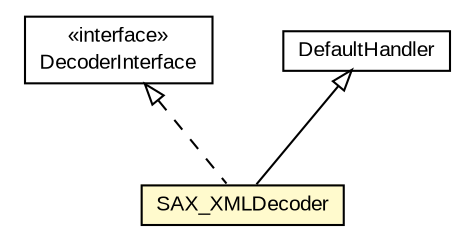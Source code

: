 #!/usr/local/bin/dot
#
# Class diagram 
# Generated by UMLGraph version 5.3 (http://www.umlgraph.org/)
#

digraph G {
	edge [fontname="arial",fontsize=10,labelfontname="arial",labelfontsize=10];
	node [fontname="arial",fontsize=10,shape=plaintext];
	nodesep=0.25;
	ranksep=0.5;
	// context.arch.comm.language.SAX_XMLDecoder
	c42878 [label=<<table title="context.arch.comm.language.SAX_XMLDecoder" border="0" cellborder="1" cellspacing="0" cellpadding="2" port="p" bgcolor="lemonChiffon" href="./SAX_XMLDecoder.html">
		<tr><td><table border="0" cellspacing="0" cellpadding="1">
<tr><td align="center" balign="center"> SAX_XMLDecoder </td></tr>
		</table></td></tr>
		</table>>, fontname="arial", fontcolor="black", fontsize=10.0];
	// context.arch.comm.language.DecoderInterface
	c42885 [label=<<table title="context.arch.comm.language.DecoderInterface" border="0" cellborder="1" cellspacing="0" cellpadding="2" port="p" href="./DecoderInterface.html">
		<tr><td><table border="0" cellspacing="0" cellpadding="1">
<tr><td align="center" balign="center"> &#171;interface&#187; </td></tr>
<tr><td align="center" balign="center"> DecoderInterface </td></tr>
		</table></td></tr>
		</table>>, fontname="arial", fontcolor="black", fontsize=10.0];
	//context.arch.comm.language.SAX_XMLDecoder extends org.xml.sax.helpers.DefaultHandler
	c43203:p -> c42878:p [dir=back,arrowtail=empty];
	//context.arch.comm.language.SAX_XMLDecoder implements context.arch.comm.language.DecoderInterface
	c42885:p -> c42878:p [dir=back,arrowtail=empty,style=dashed];
	// org.xml.sax.helpers.DefaultHandler
	c43203 [label=<<table title="org.xml.sax.helpers.DefaultHandler" border="0" cellborder="1" cellspacing="0" cellpadding="2" port="p" href="http://java.sun.com/j2se/1.4.2/docs/api/org/xml/sax/helpers/DefaultHandler.html">
		<tr><td><table border="0" cellspacing="0" cellpadding="1">
<tr><td align="center" balign="center"> DefaultHandler </td></tr>
		</table></td></tr>
		</table>>, fontname="arial", fontcolor="black", fontsize=10.0];
}

